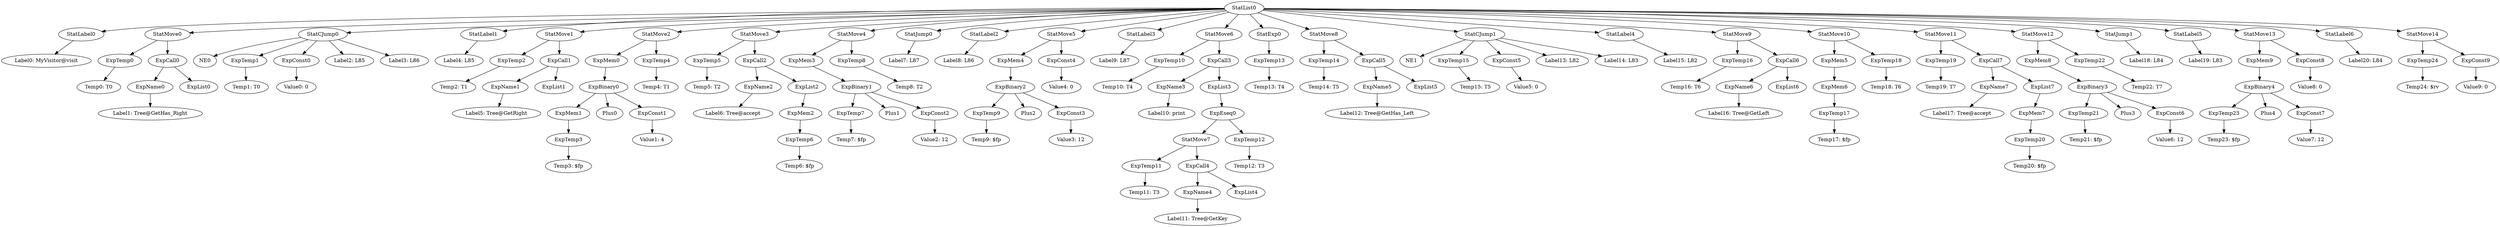 digraph {
	ordering = out;
	StatMove6 -> ExpTemp10;
	StatMove6 -> ExpCall3;
	ExpTemp6 -> "Temp6: $fp";
	ExpConst4 -> "Value4: 0";
	ExpConst3 -> "Value3: 12";
	ExpBinary2 -> ExpTemp9;
	ExpBinary2 -> Plus2;
	ExpBinary2 -> ExpConst3;
	ExpMem5 -> ExpMem6;
	ExpMem3 -> ExpBinary1;
	ExpBinary1 -> ExpTemp7;
	ExpBinary1 -> Plus1;
	ExpBinary1 -> ExpConst2;
	ExpCall2 -> ExpName2;
	ExpCall2 -> ExpList2;
	StatMove10 -> ExpMem5;
	StatMove10 -> ExpTemp18;
	StatMove3 -> ExpTemp5;
	StatMove3 -> ExpCall2;
	ExpList2 -> ExpMem2;
	ExpTemp22 -> "Temp22: T7";
	ExpName1 -> "Label5: Tree@GetRight";
	ExpTemp15 -> "Temp15: T5";
	ExpConst5 -> "Value5: 0";
	ExpConst1 -> "Value1: 4";
	ExpTemp8 -> "Temp8: T2";
	ExpTemp18 -> "Temp18: T6";
	StatMove1 -> ExpTemp2;
	StatMove1 -> ExpCall1;
	StatCJump0 -> NE0;
	StatCJump0 -> ExpTemp1;
	StatCJump0 -> ExpConst0;
	StatCJump0 -> "Label2: L85";
	StatCJump0 -> "Label3: L86";
	ExpCall1 -> ExpName1;
	ExpCall1 -> ExpList1;
	ExpMem2 -> ExpTemp6;
	StatLabel6 -> "Label20: L84";
	ExpTemp12 -> "Temp12: T3";
	StatLabel1 -> "Label4: L85";
	ExpCall0 -> ExpName0;
	ExpCall0 -> ExpList0;
	ExpTemp7 -> "Temp7: $fp";
	ExpTemp0 -> "Temp0: T0";
	ExpName5 -> "Label12: Tree@GetHas_Left";
	ExpTemp9 -> "Temp9: $fp";
	ExpCall4 -> ExpName4;
	ExpCall4 -> ExpList4;
	StatJump0 -> "Label7: L87";
	ExpName7 -> "Label17: Tree@accept";
	ExpConst0 -> "Value0: 0";
	ExpMem1 -> ExpTemp3;
	ExpConst6 -> "Value6: 12";
	StatList0 -> StatLabel0;
	StatList0 -> StatMove0;
	StatList0 -> StatCJump0;
	StatList0 -> StatLabel1;
	StatList0 -> StatMove1;
	StatList0 -> StatMove2;
	StatList0 -> StatMove3;
	StatList0 -> StatMove4;
	StatList0 -> StatJump0;
	StatList0 -> StatLabel2;
	StatList0 -> StatMove5;
	StatList0 -> StatLabel3;
	StatList0 -> StatMove6;
	StatList0 -> StatExp0;
	StatList0 -> StatMove8;
	StatList0 -> StatCJump1;
	StatList0 -> StatLabel4;
	StatList0 -> StatMove9;
	StatList0 -> StatMove10;
	StatList0 -> StatMove11;
	StatList0 -> StatMove12;
	StatList0 -> StatJump1;
	StatList0 -> StatLabel5;
	StatList0 -> StatMove13;
	StatList0 -> StatLabel6;
	StatList0 -> StatMove14;
	StatMove0 -> ExpTemp0;
	StatMove0 -> ExpCall0;
	StatMove8 -> ExpTemp14;
	StatMove8 -> ExpCall5;
	ExpTemp2 -> "Temp2: T1";
	StatMove2 -> ExpMem0;
	StatMove2 -> ExpTemp4;
	StatLabel0 -> "Label0: MyVisitor@visit";
	ExpTemp19 -> "Temp19: T7";
	ExpTemp3 -> "Temp3: $fp";
	ExpMem4 -> ExpBinary2;
	ExpName4 -> "Label11: Tree@GetKey";
	ExpBinary0 -> ExpMem1;
	ExpBinary0 -> Plus0;
	ExpBinary0 -> ExpConst1;
	ExpConst9 -> "Value9: 0";
	StatMove5 -> ExpMem4;
	StatMove5 -> ExpConst4;
	StatLabel2 -> "Label8: L86";
	StatMove4 -> ExpMem3;
	StatMove4 -> ExpTemp8;
	ExpMem0 -> ExpBinary0;
	ExpName2 -> "Label6: Tree@accept";
	ExpBinary4 -> ExpTemp23;
	ExpBinary4 -> Plus4;
	ExpBinary4 -> ExpConst7;
	ExpTemp1 -> "Temp1: T0";
	ExpTemp5 -> "Temp5: T2";
	ExpTemp4 -> "Temp4: T1";
	StatLabel5 -> "Label19: L83";
	ExpConst2 -> "Value2: 12";
	StatExp0 -> ExpTemp13;
	StatMove7 -> ExpTemp11;
	StatMove7 -> ExpCall4;
	ExpTemp11 -> "Temp11: T3";
	ExpEseq0 -> StatMove7;
	ExpEseq0 -> ExpTemp12;
	ExpList3 -> ExpEseq0;
	ExpTemp13 -> "Temp13: T4";
	StatMove12 -> ExpMem8;
	StatMove12 -> ExpTemp22;
	ExpTemp14 -> "Temp14: T5";
	ExpCall5 -> ExpName5;
	ExpCall5 -> ExpList5;
	ExpCall3 -> ExpName3;
	ExpCall3 -> ExpList3;
	StatCJump1 -> NE1;
	StatCJump1 -> ExpTemp15;
	StatCJump1 -> ExpConst5;
	StatCJump1 -> "Label13: L82";
	StatCJump1 -> "Label14: L83";
	StatLabel4 -> "Label15: L82";
	ExpTemp16 -> "Temp16: T6";
	StatMove9 -> ExpTemp16;
	StatMove9 -> ExpCall6;
	ExpName6 -> "Label16: Tree@GetLeft";
	ExpTemp10 -> "Temp10: T4";
	ExpCall6 -> ExpName6;
	ExpCall6 -> ExpList6;
	ExpMem9 -> ExpBinary4;
	ExpTemp23 -> "Temp23: $fp";
	ExpTemp17 -> "Temp17: $fp";
	ExpTemp21 -> "Temp21: $fp";
	ExpMem6 -> ExpTemp17;
	ExpTemp24 -> "Temp24: $rv";
	StatMove11 -> ExpTemp19;
	StatMove11 -> ExpCall7;
	StatMove14 -> ExpTemp24;
	StatMove14 -> ExpConst9;
	ExpCall7 -> ExpName7;
	ExpCall7 -> ExpList7;
	ExpConst8 -> "Value8: 0";
	ExpName0 -> "Label1: Tree@GetHas_Right";
	ExpTemp20 -> "Temp20: $fp";
	StatLabel3 -> "Label9: L87";
	ExpBinary3 -> ExpTemp21;
	ExpBinary3 -> Plus3;
	ExpBinary3 -> ExpConst6;
	ExpMem7 -> ExpTemp20;
	ExpName3 -> "Label10: print";
	ExpList7 -> ExpMem7;
	ExpMem8 -> ExpBinary3;
	StatJump1 -> "Label18: L84";
	ExpConst7 -> "Value7: 12";
	StatMove13 -> ExpMem9;
	StatMove13 -> ExpConst8;
}

